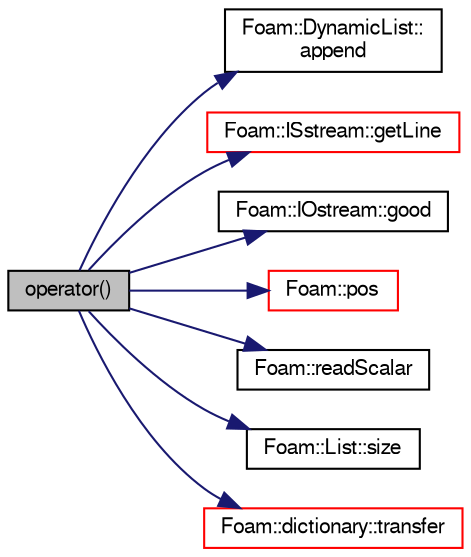digraph "operator()"
{
  bgcolor="transparent";
  edge [fontname="FreeSans",fontsize="10",labelfontname="FreeSans",labelfontsize="10"];
  node [fontname="FreeSans",fontsize="10",shape=record];
  rankdir="LR";
  Node172 [label="operator()",height=0.2,width=0.4,color="black", fillcolor="grey75", style="filled", fontcolor="black"];
  Node172 -> Node173 [color="midnightblue",fontsize="10",style="solid",fontname="FreeSans"];
  Node173 [label="Foam::DynamicList::\lappend",height=0.2,width=0.4,color="black",URL="$a25890.html#a7b67b42af715604376ad63a681dee6d8",tooltip="Append an element at the end of the list. "];
  Node172 -> Node174 [color="midnightblue",fontsize="10",style="solid",fontname="FreeSans"];
  Node174 [label="Foam::ISstream::getLine",height=0.2,width=0.4,color="red",URL="$a26286.html#a94b82bd8f7d8cdaa83c9c70b7c919f78",tooltip="Raw, low-level getline into a string function. "];
  Node172 -> Node176 [color="midnightblue",fontsize="10",style="solid",fontname="FreeSans"];
  Node176 [label="Foam::IOstream::good",height=0.2,width=0.4,color="black",URL="$a26226.html#abdcc7f96f487faadc7769afcf58fe992",tooltip="Return true if next operation might succeed. "];
  Node172 -> Node177 [color="midnightblue",fontsize="10",style="solid",fontname="FreeSans"];
  Node177 [label="Foam::pos",height=0.2,width=0.4,color="red",URL="$a21124.html#a09a190b59f3d01b258bca0fa964a6212"];
  Node172 -> Node181 [color="midnightblue",fontsize="10",style="solid",fontname="FreeSans"];
  Node181 [label="Foam::readScalar",height=0.2,width=0.4,color="black",URL="$a21124.html#a828d57f6d9b9806c086a3f840a147115",tooltip="Read whole of buf as a scalar. Return true if succesful. "];
  Node172 -> Node182 [color="midnightblue",fontsize="10",style="solid",fontname="FreeSans"];
  Node182 [label="Foam::List::size",height=0.2,width=0.4,color="black",URL="$a25694.html#a8a5f6fa29bd4b500caf186f60245b384",tooltip="Override size to be inconsistent with allocated storage. "];
  Node172 -> Node183 [color="midnightblue",fontsize="10",style="solid",fontname="FreeSans"];
  Node183 [label="Foam::dictionary::transfer",height=0.2,width=0.4,color="red",URL="$a26014.html#a5956818c825a1a2608dc4d63b4a9129e",tooltip="Transfer the contents of the argument and annul the argument. "];
}
